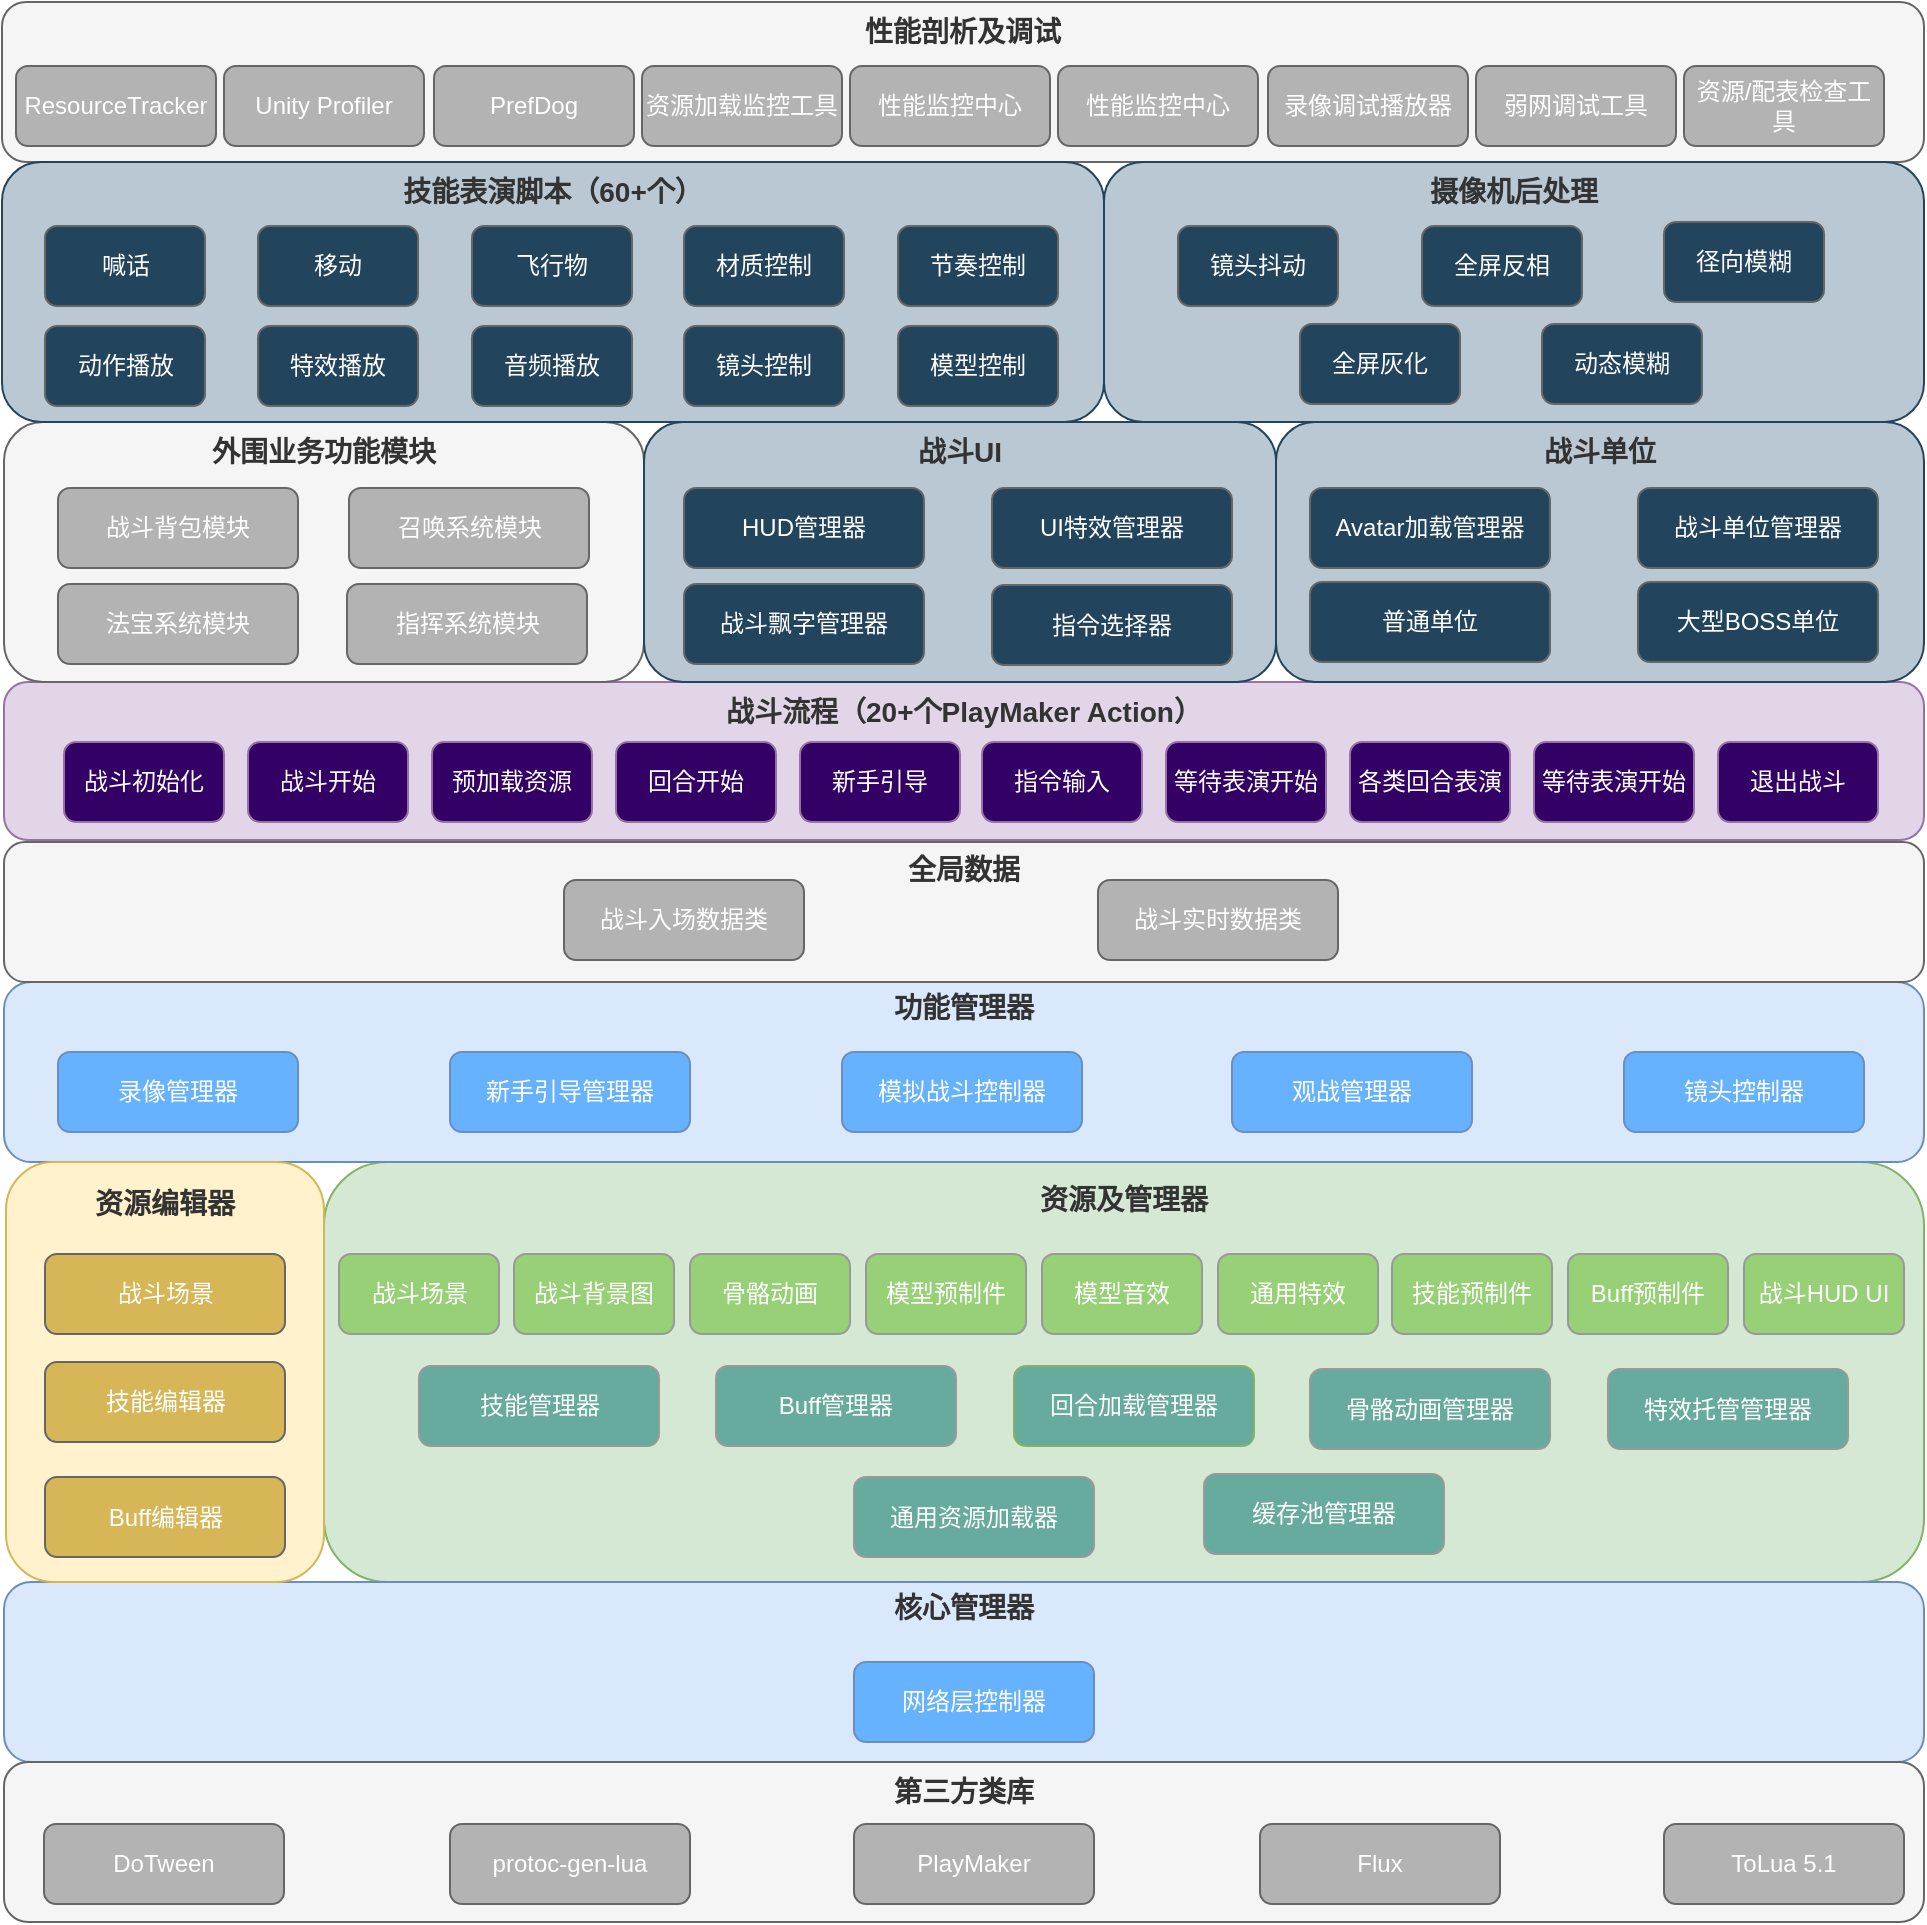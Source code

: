 <mxfile version="12.2.0" type="github" pages="1"><diagram id="-Knro7iIvr_-B3o6s4ao" name="第 1 页"><mxGraphModel dx="1422" dy="745" grid="1" gridSize="10" guides="1" tooltips="1" connect="1" arrows="1" fold="1" page="1" pageScale="1" pageWidth="827" pageHeight="1169" math="0" shadow="0"><root><mxCell id="0"/><mxCell id="1" parent="0"/><mxCell id="s2iT2gd37a2M7Q--zr3d-125" value="&lt;font style=&quot;font-size: 18px&quot;&gt;&lt;b style=&quot;font-size: 14px&quot;&gt;&lt;font color=&quot;#333333&quot; style=&quot;font-size: 14px&quot;&gt;资源及管理器&lt;br&gt;&lt;br&gt;&lt;br&gt;&lt;br&gt;&lt;br&gt;&lt;br&gt;&lt;br&gt;&lt;br&gt;&lt;/font&gt;&lt;/b&gt;&lt;br&gt;&lt;/font&gt;" style="rounded=1;whiteSpace=wrap;html=1;strokeColor=#82b366;fillColor=#d5e8d4;" parent="1" vertex="1"><mxGeometry x="400" y="1350" width="800" height="210" as="geometry"/></mxCell><mxCell id="s2iT2gd37a2M7Q--zr3d-138" value="&lt;font style=&quot;font-size: 18px&quot;&gt;&lt;b style=&quot;font-size: 14px&quot;&gt;&lt;font color=&quot;#333333&quot; style=&quot;font-size: 14px&quot;&gt;核心管理器&lt;br&gt;&lt;br&gt;&lt;br&gt;&lt;/font&gt;&lt;/b&gt;&lt;br&gt;&lt;/font&gt;" style="rounded=1;whiteSpace=wrap;html=1;strokeColor=#6c8ebf;fillColor=#dae8fc;" parent="1" vertex="1"><mxGeometry x="240" y="1560" width="960" height="90" as="geometry"/></mxCell><mxCell id="s2iT2gd37a2M7Q--zr3d-22" value="&lt;font color=&quot;#ffffff&quot;&gt;网络层控制器&lt;/font&gt;" style="rounded=1;whiteSpace=wrap;html=1;fillColor=#66B2FF;strokeColor=#6c8ebf;" parent="1" vertex="1"><mxGeometry x="665" y="1600" width="120" height="40" as="geometry"/></mxCell><mxCell id="s2iT2gd37a2M7Q--zr3d-25" value="&lt;font color=&quot;#ffffff&quot;&gt;骨骼动画管理器&lt;/font&gt;" style="rounded=1;whiteSpace=wrap;html=1;fillColor=#67AB9F;strokeColor=#999999;" parent="1" vertex="1"><mxGeometry x="893" y="1453.5" width="120" height="40" as="geometry"/></mxCell><mxCell id="s2iT2gd37a2M7Q--zr3d-26" value="&lt;font color=&quot;#ffffff&quot;&gt;缓存池管理器&lt;/font&gt;" style="rounded=1;whiteSpace=wrap;html=1;fillColor=#67AB9F;strokeColor=#999999;" parent="1" vertex="1"><mxGeometry x="840" y="1506" width="120" height="40" as="geometry"/></mxCell><mxCell id="s2iT2gd37a2M7Q--zr3d-49" value="&lt;font color=&quot;#ffffff&quot;&gt;回合加载管理器&lt;/font&gt;" style="rounded=1;whiteSpace=wrap;html=1;fillColor=#67AB9F;strokeColor=#82b366;" parent="1" vertex="1"><mxGeometry x="745" y="1452" width="120" height="40" as="geometry"/></mxCell><mxCell id="s2iT2gd37a2M7Q--zr3d-50" value="&lt;font style=&quot;font-size: 14px&quot;&gt;&lt;font color=&quot;#333333&quot; style=&quot;font-size: 14px&quot;&gt;&lt;b&gt;第三方类库&lt;br&gt;&lt;/b&gt;&lt;/font&gt;&lt;br&gt;&lt;br&gt;&lt;br&gt;&lt;/font&gt;" style="rounded=1;whiteSpace=wrap;html=1;strokeColor=#666666;fillColor=#f5f5f5;fontColor=#333333;" parent="1" vertex="1"><mxGeometry x="240" y="1650" width="960" height="80" as="geometry"/></mxCell><mxCell id="s2iT2gd37a2M7Q--zr3d-58" value="&lt;font color=&quot;#ffffff&quot;&gt;特效托管管理器&lt;/font&gt;" style="rounded=1;whiteSpace=wrap;html=1;fillColor=#67AB9F;strokeColor=#999999;" parent="1" vertex="1"><mxGeometry x="1042" y="1453.5" width="120" height="40" as="geometry"/></mxCell><mxCell id="s2iT2gd37a2M7Q--zr3d-69" value="&lt;font color=&quot;#ffffff&quot;&gt;DoTween&lt;/font&gt;" style="rounded=1;whiteSpace=wrap;html=1;fillColor=#B3B3B3;strokeColor=#666666;fontColor=#333333;" parent="1" vertex="1"><mxGeometry x="260" y="1681" width="120" height="40" as="geometry"/></mxCell><mxCell id="s2iT2gd37a2M7Q--zr3d-71" value="&lt;span style=&quot;text-align: left ; white-space: nowrap&quot;&gt;&lt;font color=&quot;#ffffff&quot;&gt;protoc-gen-lua&lt;/font&gt;&lt;/span&gt;" style="rounded=1;whiteSpace=wrap;html=1;fillColor=#B3B3B3;strokeColor=#666666;fontColor=#333333;" parent="1" vertex="1"><mxGeometry x="463" y="1681" width="120" height="40" as="geometry"/></mxCell><mxCell id="s2iT2gd37a2M7Q--zr3d-72" value="&lt;span style=&quot;text-align: left ; white-space: nowrap&quot;&gt;&lt;font color=&quot;#ffffff&quot;&gt;PlayMaker&lt;br&gt;&lt;/font&gt;&lt;/span&gt;" style="rounded=1;whiteSpace=wrap;html=1;fillColor=#B3B3B3;strokeColor=#666666;fontColor=#333333;" parent="1" vertex="1"><mxGeometry x="665" y="1681" width="120" height="40" as="geometry"/></mxCell><mxCell id="s2iT2gd37a2M7Q--zr3d-73" value="&lt;span style=&quot;text-align: left ; white-space: nowrap&quot;&gt;&lt;font color=&quot;#ffffff&quot;&gt;Flux&lt;br&gt;&lt;/font&gt;&lt;/span&gt;" style="rounded=1;whiteSpace=wrap;html=1;fillColor=#B3B3B3;strokeColor=#666666;fontColor=#333333;" parent="1" vertex="1"><mxGeometry x="868" y="1681" width="120" height="40" as="geometry"/></mxCell><mxCell id="s2iT2gd37a2M7Q--zr3d-74" value="&lt;span style=&quot;text-align: left ; white-space: nowrap&quot;&gt;&lt;font color=&quot;#ffffff&quot;&gt;ToLua 5.1&lt;br&gt;&lt;/font&gt;&lt;/span&gt;" style="rounded=1;whiteSpace=wrap;html=1;fillColor=#B3B3B3;strokeColor=#666666;fontColor=#333333;" parent="1" vertex="1"><mxGeometry x="1070" y="1681" width="120" height="40" as="geometry"/></mxCell><mxCell id="s2iT2gd37a2M7Q--zr3d-126" value="&lt;font color=&quot;#ffffff&quot;&gt;骨骼动画&lt;/font&gt;" style="rounded=1;whiteSpace=wrap;html=1;fillColor=#97D077;strokeColor=#999999;" parent="1" vertex="1"><mxGeometry x="583" y="1396" width="80" height="40" as="geometry"/></mxCell><mxCell id="s2iT2gd37a2M7Q--zr3d-127" value="&lt;font color=&quot;#ffffff&quot;&gt;模型预制件&lt;/font&gt;" style="rounded=1;whiteSpace=wrap;html=1;fillColor=#97D077;strokeColor=#999999;" parent="1" vertex="1"><mxGeometry x="671" y="1396" width="80" height="40" as="geometry"/></mxCell><mxCell id="s2iT2gd37a2M7Q--zr3d-128" value="&lt;font color=&quot;#ffffff&quot;&gt;Buff预制件&lt;/font&gt;" style="rounded=1;whiteSpace=wrap;html=1;fillColor=#97D077;strokeColor=#999999;" parent="1" vertex="1"><mxGeometry x="1022" y="1396" width="80" height="40" as="geometry"/></mxCell><mxCell id="s2iT2gd37a2M7Q--zr3d-129" value="&lt;font color=&quot;#ffffff&quot;&gt;通用特效&lt;/font&gt;" style="rounded=1;whiteSpace=wrap;html=1;fillColor=#97D077;strokeColor=#999999;" parent="1" vertex="1"><mxGeometry x="847" y="1396" width="80" height="40" as="geometry"/></mxCell><mxCell id="s2iT2gd37a2M7Q--zr3d-130" value="&lt;font color=&quot;#ffffff&quot;&gt;战斗场景&lt;/font&gt;" style="rounded=1;whiteSpace=wrap;html=1;fillColor=#97D077;strokeColor=#999999;" parent="1" vertex="1"><mxGeometry x="407.5" y="1396" width="80" height="40" as="geometry"/></mxCell><mxCell id="s2iT2gd37a2M7Q--zr3d-131" value="&lt;font color=&quot;#ffffff&quot;&gt;技能预制件&lt;/font&gt;" style="rounded=1;whiteSpace=wrap;html=1;fillColor=#97D077;strokeColor=#999999;" parent="1" vertex="1"><mxGeometry x="934" y="1396" width="80" height="40" as="geometry"/></mxCell><mxCell id="s2iT2gd37a2M7Q--zr3d-132" value="&lt;font color=&quot;#ffffff&quot;&gt;战斗HUD UI&lt;br&gt;&lt;/font&gt;" style="rounded=1;whiteSpace=wrap;html=1;fillColor=#97D077;strokeColor=#999999;" parent="1" vertex="1"><mxGeometry x="1110" y="1396" width="80" height="40" as="geometry"/></mxCell><mxCell id="s2iT2gd37a2M7Q--zr3d-133" value="&lt;font color=&quot;#ffffff&quot;&gt;战斗背景图&lt;/font&gt;" style="rounded=1;whiteSpace=wrap;html=1;fillColor=#97D077;strokeColor=#999999;" parent="1" vertex="1"><mxGeometry x="495" y="1396" width="80" height="40" as="geometry"/></mxCell><mxCell id="s2iT2gd37a2M7Q--zr3d-134" value="&lt;font color=&quot;#ffffff&quot;&gt;模型音效&lt;/font&gt;" style="rounded=1;whiteSpace=wrap;html=1;fillColor=#97D077;strokeColor=#999999;" parent="1" vertex="1"><mxGeometry x="759" y="1396" width="80" height="40" as="geometry"/></mxCell><mxCell id="s2iT2gd37a2M7Q--zr3d-135" value="&lt;font color=&quot;#ffffff&quot;&gt;通用资源加载器&lt;/font&gt;" style="rounded=1;whiteSpace=wrap;html=1;fillColor=#67AB9F;strokeColor=#999999;" parent="1" vertex="1"><mxGeometry x="665" y="1507.5" width="120" height="40" as="geometry"/></mxCell><mxCell id="s2iT2gd37a2M7Q--zr3d-140" value="&lt;font style=&quot;font-size: 18px&quot;&gt;&lt;b style=&quot;font-size: 14px&quot;&gt;&lt;font color=&quot;#333333&quot; style=&quot;font-size: 14px&quot;&gt;功能管理器&lt;br&gt;&lt;br&gt;&lt;br&gt;&lt;/font&gt;&lt;/b&gt;&lt;br&gt;&lt;/font&gt;" style="rounded=1;whiteSpace=wrap;html=1;strokeColor=#6c8ebf;fillColor=#dae8fc;" parent="1" vertex="1"><mxGeometry x="240" y="1260" width="960" height="90" as="geometry"/></mxCell><mxCell id="s2iT2gd37a2M7Q--zr3d-141" value="&lt;span style=&quot;color: rgb(255 , 255 , 255)&quot;&gt;录像管理器&lt;/span&gt;" style="rounded=1;whiteSpace=wrap;html=1;fillColor=#66B2FF;strokeColor=#6c8ebf;" parent="1" vertex="1"><mxGeometry x="267" y="1295" width="120" height="40" as="geometry"/></mxCell><mxCell id="s2iT2gd37a2M7Q--zr3d-142" value="&lt;span style=&quot;color: rgb(255 , 255 , 255)&quot;&gt;新手引导管理器&lt;/span&gt;" style="rounded=1;whiteSpace=wrap;html=1;fillColor=#66B2FF;strokeColor=#6c8ebf;" parent="1" vertex="1"><mxGeometry x="463" y="1295" width="120" height="40" as="geometry"/></mxCell><mxCell id="s2iT2gd37a2M7Q--zr3d-143" value="&lt;span style=&quot;color: rgb(255 , 255 , 255)&quot;&gt;模拟战斗控制器&lt;/span&gt;" style="rounded=1;whiteSpace=wrap;html=1;fillColor=#66B2FF;strokeColor=#6c8ebf;" parent="1" vertex="1"><mxGeometry x="659" y="1295" width="120" height="40" as="geometry"/></mxCell><mxCell id="s2iT2gd37a2M7Q--zr3d-145" value="&lt;span style=&quot;color: rgb(255 , 255 , 255)&quot;&gt;观战管理器&lt;/span&gt;" style="rounded=1;whiteSpace=wrap;html=1;fillColor=#66B2FF;strokeColor=#6c8ebf;" parent="1" vertex="1"><mxGeometry x="854" y="1295" width="120" height="40" as="geometry"/></mxCell><mxCell id="s2iT2gd37a2M7Q--zr3d-146" value="&lt;span style=&quot;color: rgb(255 , 255 , 255)&quot;&gt;镜头控制器&lt;/span&gt;" style="rounded=1;whiteSpace=wrap;html=1;fillColor=#66B2FF;strokeColor=#6c8ebf;" parent="1" vertex="1"><mxGeometry x="1050" y="1295" width="120" height="40" as="geometry"/></mxCell><mxCell id="s2iT2gd37a2M7Q--zr3d-147" value="&lt;font style=&quot;font-size: 18px&quot;&gt;&lt;b style=&quot;font-size: 14px&quot;&gt;&lt;font color=&quot;#333333&quot; style=&quot;font-size: 14px&quot;&gt;&lt;br&gt;全局数据&lt;br&gt;&lt;br&gt;&lt;br&gt;&lt;/font&gt;&lt;/b&gt;&lt;br&gt;&lt;/font&gt;" style="rounded=1;whiteSpace=wrap;html=1;strokeColor=#666666;fillColor=#f5f5f5;fontColor=#333333;" parent="1" vertex="1"><mxGeometry x="240" y="1190" width="960" height="70" as="geometry"/></mxCell><mxCell id="s2iT2gd37a2M7Q--zr3d-148" value="&lt;font color=&quot;#ffffff&quot;&gt;战斗入场数据类&lt;/font&gt;" style="rounded=1;whiteSpace=wrap;html=1;fillColor=#B3B3B3;strokeColor=#666666;fontColor=#333333;" parent="1" vertex="1"><mxGeometry x="520" y="1209" width="120" height="40" as="geometry"/></mxCell><mxCell id="s2iT2gd37a2M7Q--zr3d-149" value="&lt;font color=&quot;#ffffff&quot;&gt;战斗实时数据类&lt;/font&gt;" style="rounded=1;whiteSpace=wrap;html=1;fillColor=#B3B3B3;strokeColor=#666666;fontColor=#333333;" parent="1" vertex="1"><mxGeometry x="787" y="1209" width="120" height="40" as="geometry"/></mxCell><mxCell id="s2iT2gd37a2M7Q--zr3d-151" value="&lt;font style=&quot;font-size: 14px&quot;&gt;&lt;b style=&quot;color: rgb(51 , 51 , 51)&quot;&gt;战斗流程（20+个PlayMaker Action）&lt;/b&gt;&lt;b style=&quot;font-size: 14px&quot;&gt;&lt;font color=&quot;#333333&quot; style=&quot;font-size: 14px&quot;&gt;&lt;br&gt;&lt;br&gt;&lt;br&gt;&lt;/font&gt;&lt;/b&gt;&lt;br&gt;&lt;/font&gt;" style="rounded=1;whiteSpace=wrap;html=1;fillColor=#e1d5e7;strokeColor=#9673a6;" parent="1" vertex="1"><mxGeometry x="240" y="1110" width="960" height="79" as="geometry"/></mxCell><mxCell id="s2iT2gd37a2M7Q--zr3d-152" value="&lt;span style=&quot;color: rgb(255 , 255 , 255)&quot;&gt;战斗初始化&lt;/span&gt;" style="rounded=1;whiteSpace=wrap;html=1;fillColor=#330066;strokeColor=#9673A6;" parent="1" vertex="1"><mxGeometry x="270" y="1140" width="80" height="40" as="geometry"/></mxCell><mxCell id="s2iT2gd37a2M7Q--zr3d-153" value="&lt;span style=&quot;color: rgb(255 , 255 , 255)&quot;&gt;等待表演开始&lt;/span&gt;" style="rounded=1;whiteSpace=wrap;html=1;fillColor=#330066;strokeColor=#9673A6;" parent="1" vertex="1"><mxGeometry x="1005" y="1140" width="80" height="40" as="geometry"/></mxCell><mxCell id="s2iT2gd37a2M7Q--zr3d-154" value="&lt;span style=&quot;color: rgb(255 , 255 , 255)&quot;&gt;战斗开始&lt;/span&gt;" style="rounded=1;whiteSpace=wrap;html=1;fillColor=#330066;strokeColor=#9673A6;" parent="1" vertex="1"><mxGeometry x="362" y="1140" width="80" height="40" as="geometry"/></mxCell><mxCell id="s2iT2gd37a2M7Q--zr3d-155" value="&lt;span style=&quot;color: rgb(255 , 255 , 255)&quot;&gt;预加载资源&lt;/span&gt;" style="rounded=1;whiteSpace=wrap;html=1;fillColor=#330066;strokeColor=#9673A6;" parent="1" vertex="1"><mxGeometry x="454" y="1140" width="80" height="40" as="geometry"/></mxCell><mxCell id="s2iT2gd37a2M7Q--zr3d-156" value="&lt;span style=&quot;color: rgb(255 , 255 , 255)&quot;&gt;回合开始&lt;/span&gt;" style="rounded=1;whiteSpace=wrap;html=1;fillColor=#330066;strokeColor=#9673A6;" parent="1" vertex="1"><mxGeometry x="546" y="1140" width="80" height="40" as="geometry"/></mxCell><mxCell id="s2iT2gd37a2M7Q--zr3d-157" value="&lt;span style=&quot;color: rgb(255 , 255 , 255)&quot;&gt;新手引导&lt;/span&gt;" style="rounded=1;whiteSpace=wrap;html=1;fillColor=#330066;strokeColor=#9673A6;" parent="1" vertex="1"><mxGeometry x="638" y="1140" width="80" height="40" as="geometry"/></mxCell><mxCell id="s2iT2gd37a2M7Q--zr3d-158" value="&lt;span style=&quot;color: rgb(255 , 255 , 255)&quot;&gt;指令输入&lt;/span&gt;" style="rounded=1;whiteSpace=wrap;html=1;fillColor=#330066;strokeColor=#9673A6;" parent="1" vertex="1"><mxGeometry x="729" y="1140" width="80" height="40" as="geometry"/></mxCell><mxCell id="s2iT2gd37a2M7Q--zr3d-159" value="&lt;font color=&quot;#ffffff&quot;&gt;等待表演开始&lt;/font&gt;" style="rounded=1;whiteSpace=wrap;html=1;fillColor=#330066;strokeColor=#9673A6;" parent="1" vertex="1"><mxGeometry x="821" y="1140" width="80" height="40" as="geometry"/></mxCell><mxCell id="s2iT2gd37a2M7Q--zr3d-160" value="&lt;font color=&quot;#ffffff&quot;&gt;各类回合表演&lt;/font&gt;" style="rounded=1;whiteSpace=wrap;html=1;fillColor=#330066;strokeColor=#9673A6;" parent="1" vertex="1"><mxGeometry x="913" y="1140" width="80" height="40" as="geometry"/></mxCell><mxCell id="s2iT2gd37a2M7Q--zr3d-161" value="&lt;span style=&quot;color: rgb(255 , 255 , 255)&quot;&gt;退出战斗&lt;/span&gt;" style="rounded=1;whiteSpace=wrap;html=1;fillColor=#330066;strokeColor=#9673A6;" parent="1" vertex="1"><mxGeometry x="1097" y="1140" width="80" height="40" as="geometry"/></mxCell><mxCell id="s2iT2gd37a2M7Q--zr3d-163" value="&lt;font style=&quot;font-size: 14px&quot;&gt;&lt;b style=&quot;color: rgb(51 , 51 , 51)&quot;&gt;资源编辑器&lt;/b&gt;&lt;b style=&quot;font-size: 14px&quot;&gt;&lt;font color=&quot;#333333&quot; style=&quot;font-size: 14px&quot;&gt;&lt;br&gt;&lt;br&gt;&lt;br&gt;&lt;br&gt;&lt;br&gt;&lt;br&gt;&lt;br&gt;&lt;br&gt;&lt;br&gt;&lt;br&gt;&lt;/font&gt;&lt;/b&gt;&lt;br&gt;&lt;/font&gt;" style="rounded=1;whiteSpace=wrap;html=1;fillColor=#FFF2CC;strokeColor=#d6b656;" parent="1" vertex="1"><mxGeometry x="241" y="1350" width="159" height="210" as="geometry"/></mxCell><mxCell id="s2iT2gd37a2M7Q--zr3d-164" value="&lt;font color=&quot;#ffffff&quot;&gt;战斗场景&lt;/font&gt;" style="rounded=1;whiteSpace=wrap;html=1;fillColor=#D6B656;strokeColor=#666666;" parent="1" vertex="1"><mxGeometry x="260.5" y="1396" width="120" height="40" as="geometry"/></mxCell><mxCell id="s2iT2gd37a2M7Q--zr3d-165" value="&lt;font color=&quot;#ffffff&quot;&gt;技能编辑器&lt;/font&gt;" style="rounded=1;whiteSpace=wrap;html=1;fillColor=#D6B656;strokeColor=#666666;fontColor=#ffffff;" parent="1" vertex="1"><mxGeometry x="260.5" y="1450" width="120" height="40" as="geometry"/></mxCell><mxCell id="s2iT2gd37a2M7Q--zr3d-166" value="&lt;font color=&quot;#ffffff&quot;&gt;Buff编辑器&lt;/font&gt;" style="rounded=1;whiteSpace=wrap;html=1;fillColor=#D6B656;strokeColor=#666666;fontColor=#ffffff;" parent="1" vertex="1"><mxGeometry x="260.5" y="1507.5" width="120" height="40" as="geometry"/></mxCell><mxCell id="s2iT2gd37a2M7Q--zr3d-167" value="&lt;font style=&quot;font-size: 14px&quot;&gt;&lt;b style=&quot;color: rgb(51 , 51 , 51)&quot;&gt;外围业务功能模块&lt;/b&gt;&lt;b style=&quot;font-size: 14px&quot;&gt;&lt;font color=&quot;#333333&quot; style=&quot;font-size: 14px&quot;&gt;&lt;br&gt;&lt;br&gt;&lt;br&gt;&lt;br&gt;&lt;br&gt;&lt;br&gt;&lt;/font&gt;&lt;/b&gt;&lt;br&gt;&lt;/font&gt;" style="rounded=1;whiteSpace=wrap;html=1;fillColor=#f5f5f5;strokeColor=#666666;fontColor=#333333;" parent="1" vertex="1"><mxGeometry x="240" y="980" width="320" height="130" as="geometry"/></mxCell><mxCell id="s2iT2gd37a2M7Q--zr3d-168" value="&lt;font color=&quot;#ffffff&quot;&gt;战斗背包模块&lt;/font&gt;" style="rounded=1;whiteSpace=wrap;html=1;fillColor=#B3B3B3;strokeColor=#666666;fontColor=#333333;" parent="1" vertex="1"><mxGeometry x="267" y="1013" width="120" height="40" as="geometry"/></mxCell><mxCell id="s2iT2gd37a2M7Q--zr3d-170" value="&lt;font color=&quot;#ffffff&quot;&gt;召唤系统模块&lt;/font&gt;" style="rounded=1;whiteSpace=wrap;html=1;fillColor=#B3B3B3;strokeColor=#666666;fontColor=#333333;" parent="1" vertex="1"><mxGeometry x="412.5" y="1013" width="120" height="40" as="geometry"/></mxCell><mxCell id="s2iT2gd37a2M7Q--zr3d-171" value="&lt;font color=&quot;#ffffff&quot;&gt;法宝系统模块&lt;/font&gt;" style="rounded=1;whiteSpace=wrap;html=1;fillColor=#B3B3B3;strokeColor=#666666;fontColor=#333333;" parent="1" vertex="1"><mxGeometry x="267" y="1061" width="120" height="40" as="geometry"/></mxCell><mxCell id="s2iT2gd37a2M7Q--zr3d-172" value="&lt;font color=&quot;#ffffff&quot;&gt;指挥系统模块&lt;/font&gt;" style="rounded=1;whiteSpace=wrap;html=1;fillColor=#B3B3B3;strokeColor=#666666;fontColor=#333333;" parent="1" vertex="1"><mxGeometry x="411.5" y="1061" width="120" height="40" as="geometry"/></mxCell><mxCell id="s2iT2gd37a2M7Q--zr3d-173" value="&lt;font style=&quot;font-size: 14px&quot;&gt;&lt;b style=&quot;color: rgb(51 , 51 , 51)&quot;&gt;战斗UI&lt;/b&gt;&lt;b style=&quot;font-size: 14px&quot;&gt;&lt;font color=&quot;#333333&quot; style=&quot;font-size: 14px&quot;&gt;&lt;br&gt;&lt;br&gt;&lt;br&gt;&lt;br&gt;&lt;br&gt;&lt;br&gt;&lt;/font&gt;&lt;/b&gt;&lt;br&gt;&lt;/font&gt;" style="rounded=1;whiteSpace=wrap;html=1;fillColor=#bac8d3;strokeColor=#23445d;" parent="1" vertex="1"><mxGeometry x="560" y="980" width="316" height="130" as="geometry"/></mxCell><mxCell id="s2iT2gd37a2M7Q--zr3d-174" value="&lt;font color=&quot;#ffffff&quot;&gt;HUD管理器&lt;/font&gt;" style="rounded=1;whiteSpace=wrap;html=1;fillColor=#23445D;strokeColor=#666666;fontColor=#333333;" parent="1" vertex="1"><mxGeometry x="580" y="1013" width="120" height="40" as="geometry"/></mxCell><mxCell id="s2iT2gd37a2M7Q--zr3d-177" value="&lt;font color=&quot;#ffffff&quot;&gt;UI特效管理器&lt;/font&gt;" style="rounded=1;whiteSpace=wrap;html=1;fillColor=#23445D;strokeColor=#666666;fontColor=#333333;" parent="1" vertex="1"><mxGeometry x="734" y="1013" width="120" height="40" as="geometry"/></mxCell><mxCell id="s2iT2gd37a2M7Q--zr3d-178" value="&lt;font color=&quot;#ffffff&quot;&gt;战斗飘字管理器&lt;/font&gt;" style="rounded=1;whiteSpace=wrap;html=1;fillColor=#23445D;strokeColor=#666666;fontColor=#333333;" parent="1" vertex="1"><mxGeometry x="580" y="1061" width="120" height="40" as="geometry"/></mxCell><mxCell id="s2iT2gd37a2M7Q--zr3d-179" value="&lt;font color=&quot;#ffffff&quot;&gt;指令选择器&lt;/font&gt;" style="rounded=1;whiteSpace=wrap;html=1;fillColor=#23445D;strokeColor=#666666;fontColor=#333333;" parent="1" vertex="1"><mxGeometry x="734" y="1061.5" width="120" height="40" as="geometry"/></mxCell><mxCell id="s2iT2gd37a2M7Q--zr3d-180" value="&lt;font style=&quot;font-size: 14px&quot;&gt;&lt;b style=&quot;color: rgb(51 , 51 , 51)&quot;&gt;战斗单位&lt;/b&gt;&lt;b style=&quot;font-size: 14px&quot;&gt;&lt;font color=&quot;#333333&quot; style=&quot;font-size: 14px&quot;&gt;&lt;br&gt;&lt;br&gt;&lt;br&gt;&lt;br&gt;&lt;br&gt;&lt;br&gt;&lt;/font&gt;&lt;/b&gt;&lt;br&gt;&lt;/font&gt;" style="rounded=1;whiteSpace=wrap;html=1;fillColor=#bac8d3;strokeColor=#23445d;" parent="1" vertex="1"><mxGeometry x="876" y="980" width="324" height="130" as="geometry"/></mxCell><mxCell id="s2iT2gd37a2M7Q--zr3d-181" value="&lt;font color=&quot;#ffffff&quot;&gt;Avatar加载管理器&lt;/font&gt;" style="rounded=1;whiteSpace=wrap;html=1;fillColor=#23445D;strokeColor=#666666;" parent="1" vertex="1"><mxGeometry x="893" y="1013" width="120" height="40" as="geometry"/></mxCell><mxCell id="s2iT2gd37a2M7Q--zr3d-182" value="&lt;font color=&quot;#ffffff&quot;&gt;战斗单位管理器&lt;/font&gt;" style="rounded=1;whiteSpace=wrap;html=1;fillColor=#23445D;strokeColor=#666666;" parent="1" vertex="1"><mxGeometry x="1057" y="1013" width="120" height="40" as="geometry"/></mxCell><mxCell id="s2iT2gd37a2M7Q--zr3d-183" value="&lt;font color=&quot;#ffffff&quot;&gt;普通单位&lt;/font&gt;" style="rounded=1;whiteSpace=wrap;html=1;fillColor=#23445D;strokeColor=#666666;" parent="1" vertex="1"><mxGeometry x="893" y="1060" width="120" height="40" as="geometry"/></mxCell><mxCell id="s2iT2gd37a2M7Q--zr3d-184" value="&lt;font color=&quot;#ffffff&quot;&gt;大型BOSS单位&lt;/font&gt;" style="rounded=1;whiteSpace=wrap;html=1;fillColor=#23445D;strokeColor=#666666;" parent="1" vertex="1"><mxGeometry x="1057" y="1060" width="120" height="40" as="geometry"/></mxCell><mxCell id="LHXtyW1gHId6ZwZsGiaU-1" value="&lt;font style=&quot;font-size: 14px&quot;&gt;&lt;b&gt;性能剖析及调试&lt;/b&gt;&lt;b style=&quot;font-size: 14px&quot;&gt;&lt;font color=&quot;#333333&quot; style=&quot;font-size: 14px&quot;&gt;&lt;br&gt;&lt;br&gt;&lt;br&gt;&lt;/font&gt;&lt;/b&gt;&lt;br&gt;&lt;/font&gt;" style="rounded=1;whiteSpace=wrap;html=1;fillColor=#f5f5f5;strokeColor=#666666;fontColor=#333333;" vertex="1" parent="1"><mxGeometry x="239" y="770" width="961" height="80" as="geometry"/></mxCell><mxCell id="LHXtyW1gHId6ZwZsGiaU-2" value="&lt;span style=&quot;color: rgb(255 , 255 , 255)&quot;&gt;&lt;font style=&quot;font-size: 12px&quot;&gt;ResourceTracker&lt;/font&gt;&lt;/span&gt;" style="rounded=1;whiteSpace=wrap;html=1;fillColor=#B3B3B3;strokeColor=#666666;fontColor=#333333;" vertex="1" parent="1"><mxGeometry x="246" y="802" width="100" height="40" as="geometry"/></mxCell><mxCell id="LHXtyW1gHId6ZwZsGiaU-3" value="&lt;span style=&quot;color: rgb(255 , 255 , 255)&quot;&gt;Unity Profiler&lt;/span&gt;" style="rounded=1;whiteSpace=wrap;html=1;fillColor=#B3B3B3;strokeColor=#666666;fontColor=#333333;" vertex="1" parent="1"><mxGeometry x="350" y="802" width="100" height="40" as="geometry"/></mxCell><mxCell id="LHXtyW1gHId6ZwZsGiaU-4" value="&lt;span style=&quot;color: rgb(255 , 255 , 255)&quot;&gt;PrefDog&lt;/span&gt;" style="rounded=1;whiteSpace=wrap;html=1;fillColor=#B3B3B3;strokeColor=#666666;fontColor=#333333;" vertex="1" parent="1"><mxGeometry x="455" y="802" width="100" height="40" as="geometry"/></mxCell><mxCell id="LHXtyW1gHId6ZwZsGiaU-5" value="&lt;span style=&quot;color: rgb(255 , 255 , 255)&quot;&gt;资源加载监控工具&lt;/span&gt;" style="rounded=1;whiteSpace=wrap;html=1;fillColor=#B3B3B3;strokeColor=#666666;fontColor=#333333;" vertex="1" parent="1"><mxGeometry x="559" y="802" width="100" height="40" as="geometry"/></mxCell><mxCell id="LHXtyW1gHId6ZwZsGiaU-6" value="&lt;span style=&quot;color: rgb(255 , 255 , 255)&quot;&gt;性能监控中心&lt;/span&gt;" style="rounded=1;whiteSpace=wrap;html=1;fillColor=#B3B3B3;strokeColor=#666666;fontColor=#333333;" vertex="1" parent="1"><mxGeometry x="663" y="802" width="100" height="40" as="geometry"/></mxCell><mxCell id="LHXtyW1gHId6ZwZsGiaU-7" value="&lt;span style=&quot;color: rgb(255 , 255 , 255)&quot;&gt;性能监控中心&lt;/span&gt;" style="rounded=1;whiteSpace=wrap;html=1;fillColor=#B3B3B3;strokeColor=#666666;fontColor=#333333;" vertex="1" parent="1"><mxGeometry x="767" y="802" width="100" height="40" as="geometry"/></mxCell><mxCell id="LHXtyW1gHId6ZwZsGiaU-8" value="&lt;span style=&quot;color: rgb(255 , 255 , 255)&quot;&gt;录像调试播放器&lt;/span&gt;" style="rounded=1;whiteSpace=wrap;html=1;fillColor=#B3B3B3;strokeColor=#666666;fontColor=#333333;" vertex="1" parent="1"><mxGeometry x="872" y="802" width="100" height="40" as="geometry"/></mxCell><mxCell id="LHXtyW1gHId6ZwZsGiaU-9" value="&lt;span style=&quot;color: rgb(255 , 255 , 255)&quot;&gt;弱网调试工具&lt;/span&gt;" style="rounded=1;whiteSpace=wrap;html=1;fillColor=#B3B3B3;strokeColor=#666666;fontColor=#333333;" vertex="1" parent="1"><mxGeometry x="976" y="802" width="100" height="40" as="geometry"/></mxCell><mxCell id="LHXtyW1gHId6ZwZsGiaU-10" value="&lt;span style=&quot;color: rgb(255 , 255 , 255)&quot;&gt;资源/配表检查工具&lt;/span&gt;" style="rounded=1;whiteSpace=wrap;html=1;fillColor=#B3B3B3;strokeColor=#666666;fontColor=#333333;" vertex="1" parent="1"><mxGeometry x="1080" y="802" width="100" height="40" as="geometry"/></mxCell><mxCell id="LHXtyW1gHId6ZwZsGiaU-11" value="&lt;font style=&quot;font-size: 14px&quot;&gt;&lt;b&gt;&lt;font color=&quot;#333333&quot; style=&quot;font-size: 14px&quot;&gt;技能表演脚本（&lt;/font&gt;&lt;/b&gt;&lt;b&gt;&lt;font color=&quot;#333333&quot; style=&quot;font-size: 14px&quot;&gt;60+个&lt;/font&gt;&lt;/b&gt;&lt;b&gt;&lt;font color=&quot;#333333&quot; style=&quot;font-size: 14px&quot;&gt;）&lt;/font&gt;&lt;/b&gt;&lt;b style=&quot;font-size: 14px&quot;&gt;&lt;font color=&quot;#333333&quot; style=&quot;font-size: 14px&quot;&gt;&lt;br&gt;&lt;br&gt;&lt;br&gt;&lt;br&gt;&lt;/font&gt;&lt;/b&gt;&lt;br&gt;&lt;br&gt;&lt;br&gt;&lt;/font&gt;" style="rounded=1;whiteSpace=wrap;html=1;fillColor=#bac8d3;strokeColor=#23445d;" vertex="1" parent="1"><mxGeometry x="239" y="850" width="551" height="130" as="geometry"/></mxCell><mxCell id="LHXtyW1gHId6ZwZsGiaU-12" value="&lt;font color=&quot;#ffffff&quot;&gt;喊话&lt;/font&gt;" style="rounded=1;whiteSpace=wrap;html=1;fillColor=#23445D;strokeColor=#666666;" vertex="1" parent="1"><mxGeometry x="260.5" y="882" width="80" height="40" as="geometry"/></mxCell><mxCell id="LHXtyW1gHId6ZwZsGiaU-14" value="&lt;font color=&quot;#ffffff&quot;&gt;移动&lt;/font&gt;" style="rounded=1;whiteSpace=wrap;html=1;fillColor=#23445D;strokeColor=#666666;" vertex="1" parent="1"><mxGeometry x="367" y="882" width="80" height="40" as="geometry"/></mxCell><mxCell id="LHXtyW1gHId6ZwZsGiaU-15" value="&lt;font color=&quot;#ffffff&quot;&gt;飞行物&lt;/font&gt;" style="rounded=1;whiteSpace=wrap;html=1;fillColor=#23445D;strokeColor=#666666;" vertex="1" parent="1"><mxGeometry x="474" y="882" width="80" height="40" as="geometry"/></mxCell><mxCell id="LHXtyW1gHId6ZwZsGiaU-16" value="&lt;font color=&quot;#ffffff&quot;&gt;材质控制&lt;/font&gt;" style="rounded=1;whiteSpace=wrap;html=1;fillColor=#23445D;strokeColor=#666666;" vertex="1" parent="1"><mxGeometry x="580" y="882" width="80" height="40" as="geometry"/></mxCell><mxCell id="LHXtyW1gHId6ZwZsGiaU-17" value="&lt;font color=&quot;#ffffff&quot;&gt;节奏控制&lt;/font&gt;" style="rounded=1;whiteSpace=wrap;html=1;fillColor=#23445D;strokeColor=#666666;" vertex="1" parent="1"><mxGeometry x="687" y="882" width="80" height="40" as="geometry"/></mxCell><mxCell id="LHXtyW1gHId6ZwZsGiaU-19" value="&lt;font color=&quot;#ffffff&quot;&gt;动作播放&lt;/font&gt;" style="rounded=1;whiteSpace=wrap;html=1;fillColor=#23445D;strokeColor=#666666;" vertex="1" parent="1"><mxGeometry x="260.5" y="932" width="80" height="40" as="geometry"/></mxCell><mxCell id="LHXtyW1gHId6ZwZsGiaU-20" value="&lt;font color=&quot;#ffffff&quot;&gt;特效播放&lt;/font&gt;" style="rounded=1;whiteSpace=wrap;html=1;fillColor=#23445D;strokeColor=#666666;" vertex="1" parent="1"><mxGeometry x="367" y="932" width="80" height="40" as="geometry"/></mxCell><mxCell id="LHXtyW1gHId6ZwZsGiaU-21" value="&lt;font color=&quot;#ffffff&quot;&gt;音频播放&lt;/font&gt;" style="rounded=1;whiteSpace=wrap;html=1;fillColor=#23445D;strokeColor=#666666;" vertex="1" parent="1"><mxGeometry x="474" y="932" width="80" height="40" as="geometry"/></mxCell><mxCell id="LHXtyW1gHId6ZwZsGiaU-22" value="&lt;span style=&quot;color: rgb(255 , 255 , 255)&quot;&gt;镜头控制&lt;/span&gt;" style="rounded=1;whiteSpace=wrap;html=1;fillColor=#23445D;strokeColor=#666666;" vertex="1" parent="1"><mxGeometry x="580" y="932" width="80" height="40" as="geometry"/></mxCell><mxCell id="LHXtyW1gHId6ZwZsGiaU-23" value="&lt;span style=&quot;color: rgb(255 , 255 , 255)&quot;&gt;模型控制&lt;/span&gt;" style="rounded=1;whiteSpace=wrap;html=1;fillColor=#23445D;strokeColor=#666666;" vertex="1" parent="1"><mxGeometry x="687" y="932" width="80" height="40" as="geometry"/></mxCell><mxCell id="LHXtyW1gHId6ZwZsGiaU-24" value="&lt;font style=&quot;font-size: 14px&quot;&gt;&lt;b style=&quot;font-size: 14px&quot;&gt;&lt;font color=&quot;#333333&quot; style=&quot;font-size: 14px&quot;&gt;摄像机后处理&lt;br&gt;&lt;br&gt;&lt;br&gt;&lt;br&gt;&lt;/font&gt;&lt;/b&gt;&lt;br&gt;&lt;br&gt;&lt;br&gt;&lt;/font&gt;" style="rounded=1;whiteSpace=wrap;html=1;fillColor=#bac8d3;strokeColor=#23445d;" vertex="1" parent="1"><mxGeometry x="790" y="850" width="410" height="130" as="geometry"/></mxCell><mxCell id="LHXtyW1gHId6ZwZsGiaU-25" value="&lt;span style=&quot;color: rgb(255 , 255 , 255)&quot;&gt;镜头抖动&lt;/span&gt;" style="rounded=1;whiteSpace=wrap;html=1;fillColor=#23445D;strokeColor=#666666;" vertex="1" parent="1"><mxGeometry x="827" y="882" width="80" height="40" as="geometry"/></mxCell><mxCell id="LHXtyW1gHId6ZwZsGiaU-26" value="&lt;span style=&quot;color: rgb(255 , 255 , 255)&quot;&gt;全屏反相&lt;/span&gt;" style="rounded=1;whiteSpace=wrap;html=1;fillColor=#23445D;strokeColor=#666666;" vertex="1" parent="1"><mxGeometry x="949" y="882" width="80" height="40" as="geometry"/></mxCell><mxCell id="LHXtyW1gHId6ZwZsGiaU-27" value="&lt;span style=&quot;color: rgb(255 , 255 , 255)&quot;&gt;径向模糊&lt;/span&gt;" style="rounded=1;whiteSpace=wrap;html=1;fillColor=#23445D;strokeColor=#666666;" vertex="1" parent="1"><mxGeometry x="1070" y="880" width="80" height="40" as="geometry"/></mxCell><mxCell id="LHXtyW1gHId6ZwZsGiaU-28" value="&lt;span style=&quot;color: rgb(255 , 255 , 255)&quot;&gt;全屏灰化&lt;/span&gt;" style="rounded=1;whiteSpace=wrap;html=1;fillColor=#23445D;strokeColor=#666666;" vertex="1" parent="1"><mxGeometry x="888" y="931" width="80" height="40" as="geometry"/></mxCell><mxCell id="LHXtyW1gHId6ZwZsGiaU-29" value="&lt;span style=&quot;color: rgb(255 , 255 , 255)&quot;&gt;动态模糊&lt;/span&gt;" style="rounded=1;whiteSpace=wrap;html=1;fillColor=#23445D;strokeColor=#666666;" vertex="1" parent="1"><mxGeometry x="1009" y="931" width="80" height="40" as="geometry"/></mxCell><mxCell id="LHXtyW1gHId6ZwZsGiaU-30" value="&lt;font color=&quot;#ffffff&quot;&gt;Buff管理器&lt;/font&gt;" style="rounded=1;whiteSpace=wrap;html=1;fillColor=#67AB9F;strokeColor=#999999;" vertex="1" parent="1"><mxGeometry x="596" y="1452" width="120" height="40" as="geometry"/></mxCell><mxCell id="LHXtyW1gHId6ZwZsGiaU-31" value="&lt;font color=&quot;#ffffff&quot;&gt;技能管理器&lt;/font&gt;" style="rounded=1;whiteSpace=wrap;html=1;fillColor=#67AB9F;strokeColor=#999999;" vertex="1" parent="1"><mxGeometry x="447.5" y="1452" width="120" height="40" as="geometry"/></mxCell></root></mxGraphModel></diagram></mxfile>